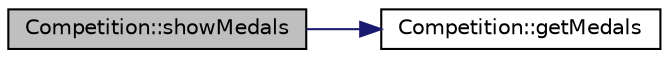 digraph "Competition::showMedals"
{
 // LATEX_PDF_SIZE
  edge [fontname="Helvetica",fontsize="10",labelfontname="Helvetica",labelfontsize="10"];
  node [fontname="Helvetica",fontsize="10",shape=record];
  rankdir="LR";
  Node1 [label="Competition::showMedals",height=0.2,width=0.4,color="black", fillcolor="grey75", style="filled", fontcolor="black",tooltip=" "];
  Node1 -> Node2 [color="midnightblue",fontsize="10",style="solid",fontname="Helvetica"];
  Node2 [label="Competition::getMedals",height=0.2,width=0.4,color="black", fillcolor="white", style="filled",URL="$class_competition.html#a20b5adb7f4751c6afd6d3bb16605ab58",tooltip=" "];
}
